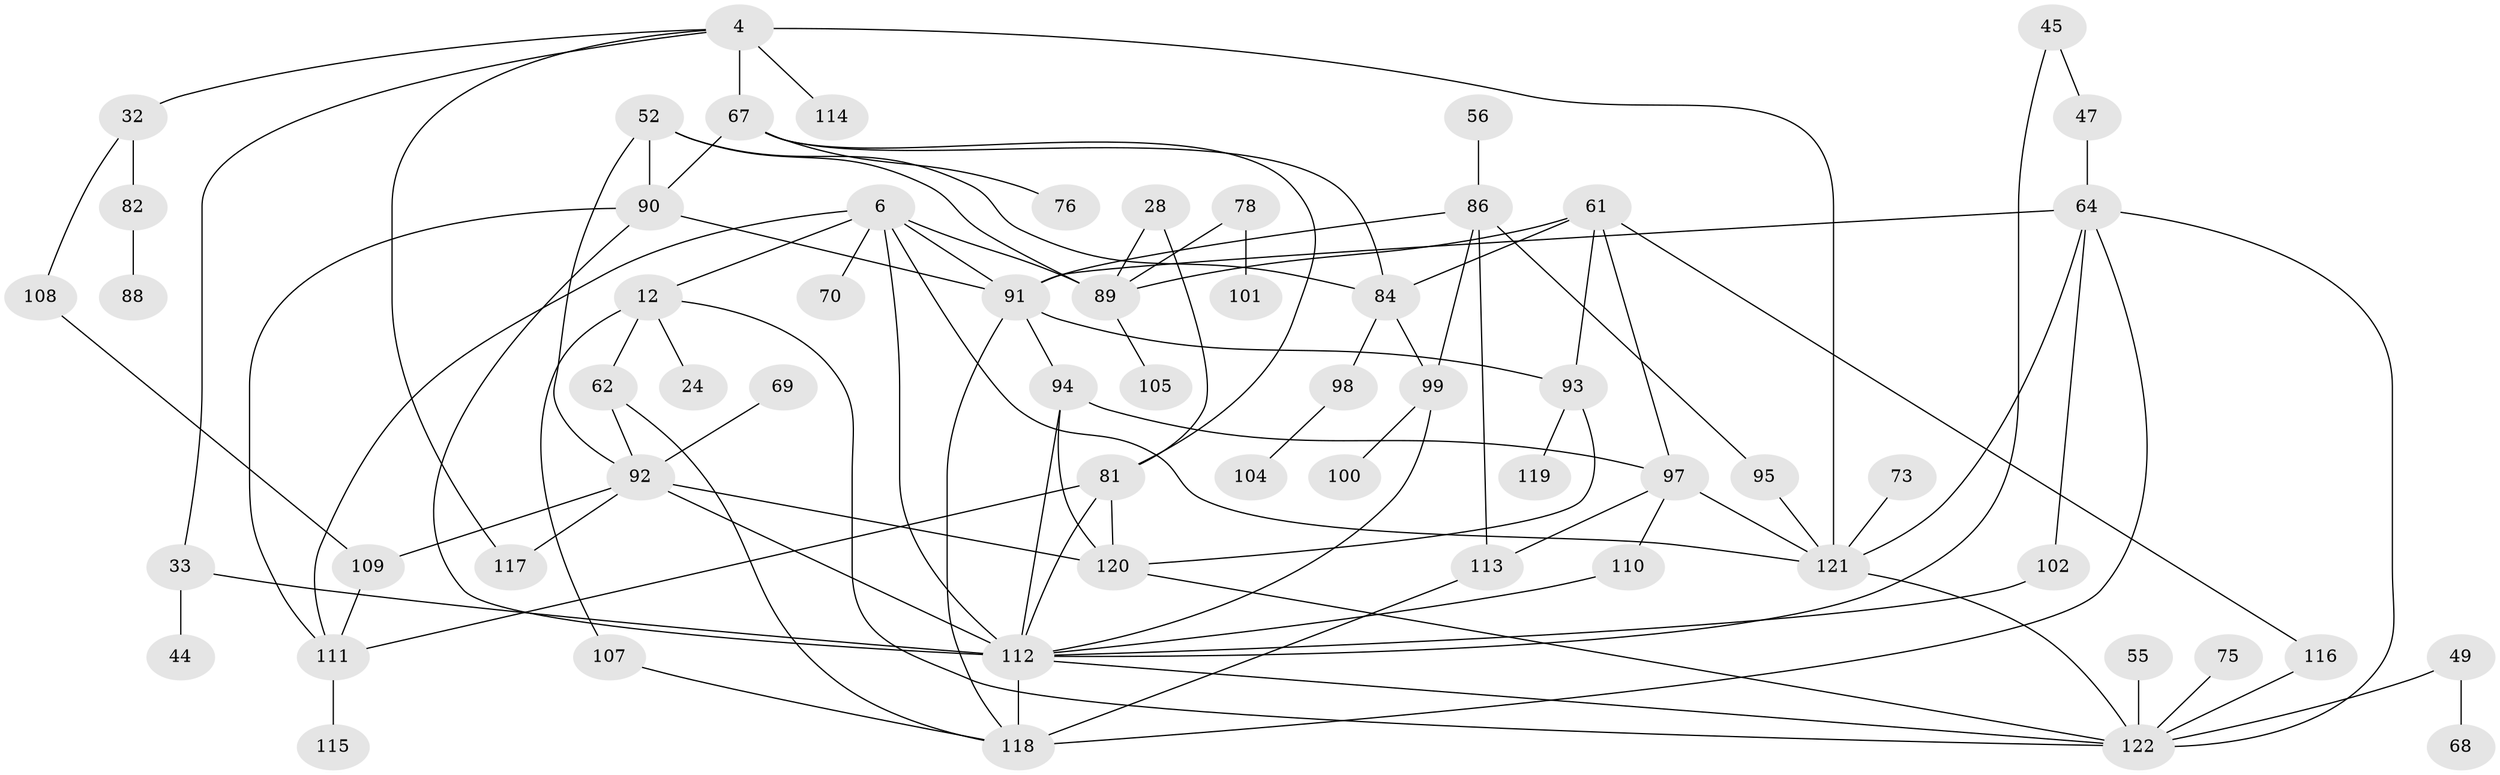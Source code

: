 // original degree distribution, {5: 0.05737704918032787, 4: 0.18032786885245902, 3: 0.27049180327868855, 9: 0.01639344262295082, 8: 0.00819672131147541, 6: 0.02459016393442623, 2: 0.26229508196721313, 1: 0.18032786885245902}
// Generated by graph-tools (version 1.1) at 2025/41/03/09/25 04:41:41]
// undirected, 61 vertices, 100 edges
graph export_dot {
graph [start="1"]
  node [color=gray90,style=filled];
  4;
  6;
  12;
  24;
  28;
  32 [super="+18"];
  33 [super="+7"];
  44;
  45;
  47;
  49;
  52;
  55;
  56;
  61;
  62 [super="+23"];
  64 [super="+1+58"];
  67 [super="+63"];
  68;
  69;
  70;
  73;
  75;
  76;
  78;
  81 [super="+36"];
  82;
  84 [super="+37"];
  86 [super="+53"];
  88;
  89 [super="+21"];
  90 [super="+59"];
  91 [super="+22+39+27"];
  92 [super="+79+71"];
  93;
  94 [super="+46"];
  95;
  97 [super="+48"];
  98;
  99;
  100;
  101;
  102;
  104;
  105;
  107 [super="+66"];
  108;
  109;
  110;
  111 [super="+103"];
  112 [super="+25+11+50"];
  113 [super="+38"];
  114;
  115;
  116;
  117;
  118 [super="+51+60+106"];
  119;
  120 [super="+85"];
  121 [super="+87+80+83"];
  122 [super="+72+31+26"];
  4 -- 114;
  4 -- 67 [weight=3];
  4 -- 32 [weight=2];
  4 -- 117;
  4 -- 33;
  4 -- 121;
  6 -- 12;
  6 -- 70;
  6 -- 89 [weight=2];
  6 -- 112;
  6 -- 91 [weight=2];
  6 -- 121;
  6 -- 111;
  12 -- 24;
  12 -- 62 [weight=2];
  12 -- 107;
  12 -- 122;
  28 -- 89 [weight=2];
  28 -- 81;
  32 -- 82;
  32 -- 108;
  33 -- 112 [weight=3];
  33 -- 44;
  45 -- 47;
  45 -- 112;
  47 -- 64;
  49 -- 68;
  49 -- 122;
  52 -- 92;
  52 -- 90;
  52 -- 89;
  52 -- 84;
  55 -- 122;
  56 -- 86;
  61 -- 84;
  61 -- 93;
  61 -- 116;
  61 -- 89;
  61 -- 97;
  62 -- 92;
  62 -- 118;
  64 -- 118 [weight=2];
  64 -- 102;
  64 -- 122;
  64 -- 91;
  64 -- 121;
  67 -- 76;
  67 -- 81;
  67 -- 84;
  67 -- 90;
  69 -- 92;
  73 -- 121;
  75 -- 122;
  78 -- 101;
  78 -- 89;
  81 -- 112;
  81 -- 120 [weight=2];
  81 -- 111;
  82 -- 88;
  84 -- 99;
  84 -- 98;
  86 -- 95;
  86 -- 113;
  86 -- 91;
  86 -- 99;
  89 -- 105;
  90 -- 112;
  90 -- 111;
  90 -- 91;
  91 -- 94;
  91 -- 118;
  91 -- 93;
  92 -- 112 [weight=3];
  92 -- 117;
  92 -- 120;
  92 -- 109;
  93 -- 119;
  93 -- 120;
  94 -- 97;
  94 -- 120;
  94 -- 112;
  95 -- 121;
  97 -- 121;
  97 -- 110;
  97 -- 113;
  98 -- 104;
  99 -- 100;
  99 -- 112;
  102 -- 112;
  107 -- 118;
  108 -- 109;
  109 -- 111;
  110 -- 112;
  111 -- 115;
  112 -- 118 [weight=3];
  112 -- 122;
  113 -- 118;
  116 -- 122;
  120 -- 122;
  121 -- 122;
}
